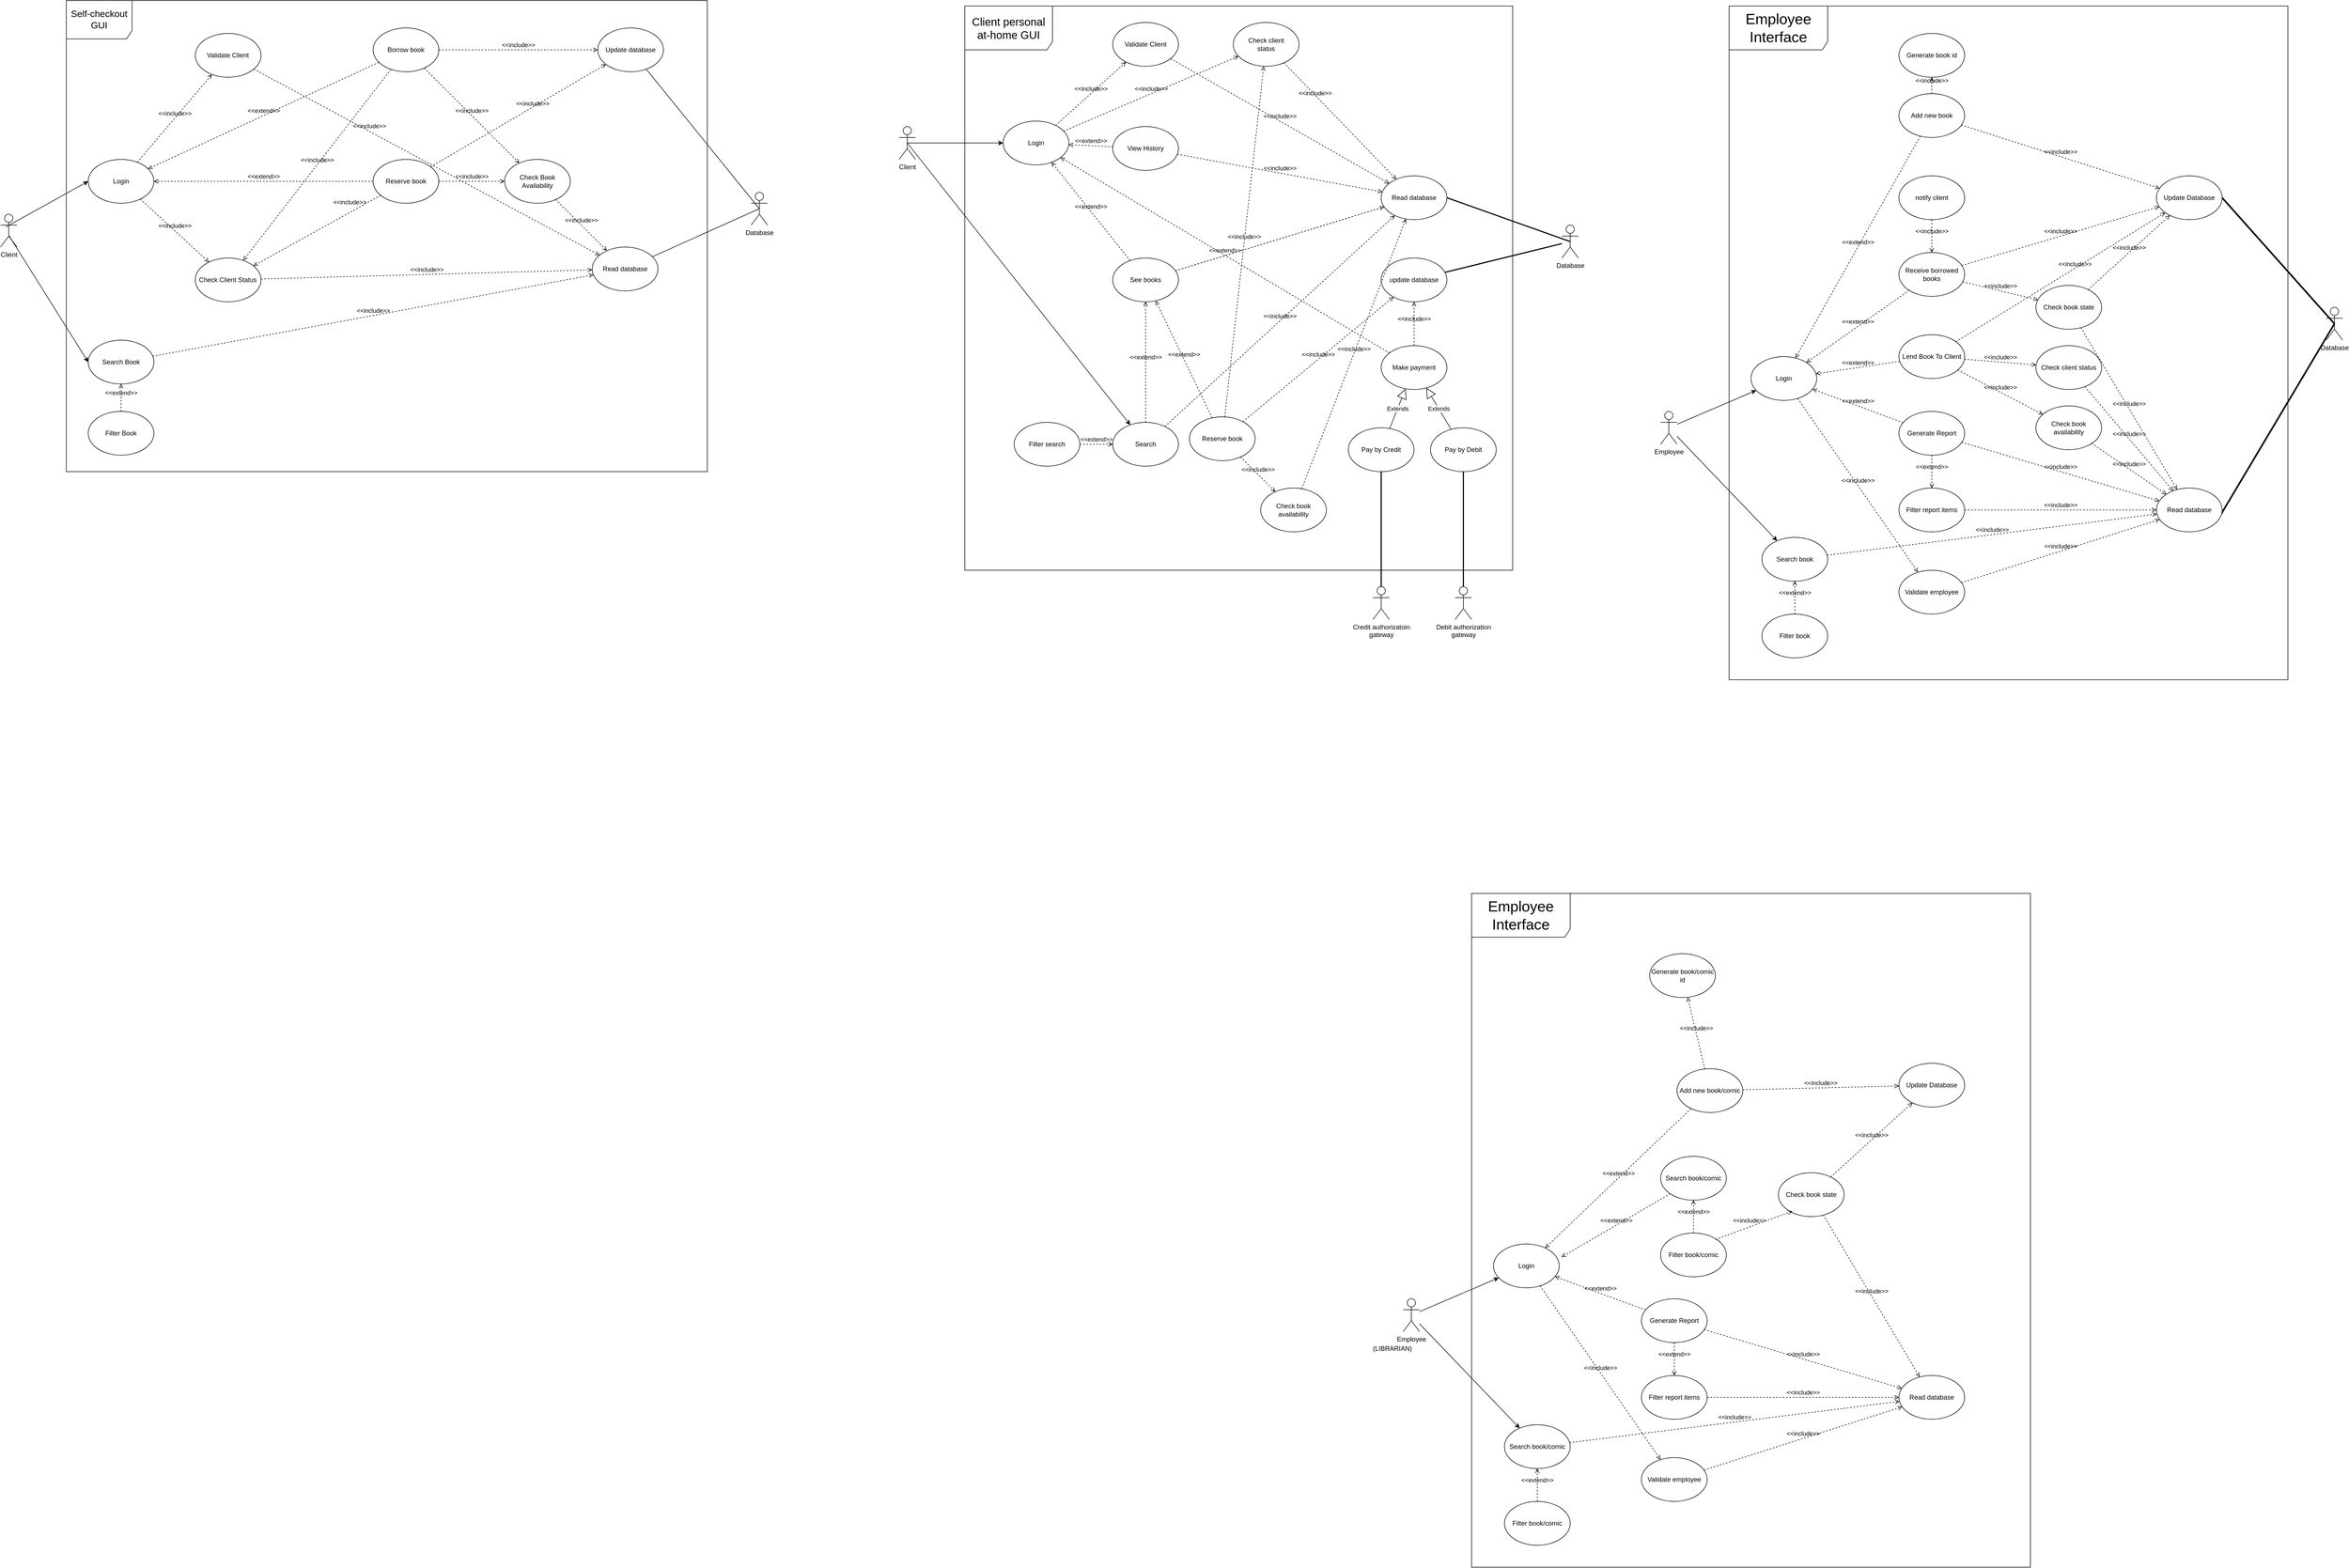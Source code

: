 <mxfile version="22.1.2" type="device">
  <diagram name="Page-1" id="qICSRQkJ1ZRjYpjZls0t">
    <mxGraphModel dx="5216" dy="1955" grid="1" gridSize="10" guides="1" tooltips="1" connect="1" arrows="1" fold="1" page="1" pageScale="1" pageWidth="827" pageHeight="1169" math="0" shadow="0">
      <root>
        <mxCell id="0" />
        <mxCell id="1" parent="0" />
        <mxCell id="DTG2WMKBHQV2x0FEYM8I-49" value="" style="group" parent="1" vertex="1" connectable="0">
          <mxGeometry x="350" y="-900" width="1245" height="1530" as="geometry" />
        </mxCell>
        <mxCell id="u4EDjUl0YTS2XSlm3_LG-4" value="Employee" style="shape=umlActor;verticalLabelPosition=bottom;verticalAlign=top;html=1;" parent="DTG2WMKBHQV2x0FEYM8I-49" vertex="1">
          <mxGeometry y="740" width="30" height="60" as="geometry" />
        </mxCell>
        <mxCell id="u4EDjUl0YTS2XSlm3_LG-5" value="Database" style="shape=umlActor;verticalLabelPosition=bottom;verticalAlign=top;html=1;" parent="DTG2WMKBHQV2x0FEYM8I-49" vertex="1">
          <mxGeometry x="1215" y="550" width="30" height="60" as="geometry" />
        </mxCell>
        <mxCell id="u4EDjUl0YTS2XSlm3_LG-67" value="" style="endArrow=classic;html=1;rounded=0;" parent="DTG2WMKBHQV2x0FEYM8I-49" source="u4EDjUl0YTS2XSlm3_LG-4" target="u4EDjUl0YTS2XSlm3_LG-60" edge="1">
          <mxGeometry width="50" height="50" relative="1" as="geometry">
            <mxPoint x="30" y="790" as="sourcePoint" />
            <mxPoint x="625" y="500" as="targetPoint" />
          </mxGeometry>
        </mxCell>
        <mxCell id="u4EDjUl0YTS2XSlm3_LG-75" value="" style="endArrow=none;html=1;entryX=0.5;entryY=0.5;entryDx=0;entryDy=0;entryPerimeter=0;exitX=0.942;exitY=0.7;exitDx=0;exitDy=0;rounded=0;strokeWidth=3;exitPerimeter=0;" parent="DTG2WMKBHQV2x0FEYM8I-49" source="u4EDjUl0YTS2XSlm3_LG-88" target="u4EDjUl0YTS2XSlm3_LG-5" edge="1">
          <mxGeometry width="50" height="50" relative="1" as="geometry">
            <mxPoint x="875" y="590" as="sourcePoint" />
            <mxPoint x="925" y="540" as="targetPoint" />
          </mxGeometry>
        </mxCell>
        <mxCell id="u4EDjUl0YTS2XSlm3_LG-86" value="" style="endArrow=none;html=1;entryX=0.5;entryY=0.5;entryDx=0;entryDy=0;entryPerimeter=0;exitX=1;exitY=0.5;exitDx=0;exitDy=0;rounded=0;strokeWidth=3;" parent="DTG2WMKBHQV2x0FEYM8I-49" source="u4EDjUl0YTS2XSlm3_LG-89" target="u4EDjUl0YTS2XSlm3_LG-5" edge="1">
          <mxGeometry width="50" height="50" relative="1" as="geometry">
            <mxPoint x="765" y="540" as="sourcePoint" />
            <mxPoint x="1310" y="610" as="targetPoint" />
          </mxGeometry>
        </mxCell>
        <mxCell id="u4EDjUl0YTS2XSlm3_LG-98" value="" style="endArrow=classic;html=1;rounded=0;" parent="DTG2WMKBHQV2x0FEYM8I-49" source="u4EDjUl0YTS2XSlm3_LG-4" target="u4EDjUl0YTS2XSlm3_LG-96" edge="1">
          <mxGeometry width="50" height="50" relative="1" as="geometry">
            <mxPoint x="30" y="790" as="sourcePoint" />
            <mxPoint x="669" y="890" as="targetPoint" />
          </mxGeometry>
        </mxCell>
        <mxCell id="u4EDjUl0YTS2XSlm3_LG-54" value="Lend Book To Client" style="ellipse;whiteSpace=wrap;html=1;" parent="DTG2WMKBHQV2x0FEYM8I-49" vertex="1">
          <mxGeometry x="435" y="600" width="120" height="80" as="geometry" />
        </mxCell>
        <mxCell id="u4EDjUl0YTS2XSlm3_LG-55" value="Add new book" style="ellipse;whiteSpace=wrap;html=1;" parent="DTG2WMKBHQV2x0FEYM8I-49" vertex="1">
          <mxGeometry x="435" y="160" width="120" height="80" as="geometry" />
        </mxCell>
        <mxCell id="u4EDjUl0YTS2XSlm3_LG-59" value="Receive borrowed books" style="ellipse;whiteSpace=wrap;html=1;" parent="DTG2WMKBHQV2x0FEYM8I-49" vertex="1">
          <mxGeometry x="435" y="450" width="120" height="80" as="geometry" />
        </mxCell>
        <mxCell id="u4EDjUl0YTS2XSlm3_LG-60" value="Login" style="ellipse;whiteSpace=wrap;html=1;" parent="DTG2WMKBHQV2x0FEYM8I-49" vertex="1">
          <mxGeometry x="165" y="640" width="120" height="80" as="geometry" />
        </mxCell>
        <mxCell id="u4EDjUl0YTS2XSlm3_LG-72" value="Generate book id" style="ellipse;whiteSpace=wrap;html=1;" parent="DTG2WMKBHQV2x0FEYM8I-49" vertex="1">
          <mxGeometry x="435" y="50" width="120" height="80" as="geometry" />
        </mxCell>
        <mxCell id="u4EDjUl0YTS2XSlm3_LG-73" value="&amp;lt;&amp;lt;include&amp;gt;&amp;gt;" style="html=1;verticalAlign=bottom;labelBackgroundColor=none;endArrow=open;endFill=0;dashed=1;rounded=0;" parent="DTG2WMKBHQV2x0FEYM8I-49" source="u4EDjUl0YTS2XSlm3_LG-55" target="u4EDjUl0YTS2XSlm3_LG-72" edge="1">
          <mxGeometry width="160" relative="1" as="geometry">
            <mxPoint x="765" y="420" as="sourcePoint" />
            <mxPoint x="925" y="420" as="targetPoint" />
          </mxGeometry>
        </mxCell>
        <mxCell id="u4EDjUl0YTS2XSlm3_LG-81" value="Check client status" style="ellipse;whiteSpace=wrap;html=1;" parent="DTG2WMKBHQV2x0FEYM8I-49" vertex="1">
          <mxGeometry x="685" y="620" width="120" height="80" as="geometry" />
        </mxCell>
        <mxCell id="u4EDjUl0YTS2XSlm3_LG-82" value="&amp;lt;&amp;lt;include&amp;gt;&amp;gt;" style="html=1;verticalAlign=bottom;labelBackgroundColor=none;endArrow=open;endFill=0;dashed=1;rounded=0;" parent="DTG2WMKBHQV2x0FEYM8I-49" source="u4EDjUl0YTS2XSlm3_LG-54" target="u4EDjUl0YTS2XSlm3_LG-81" edge="1">
          <mxGeometry width="160" relative="1" as="geometry">
            <mxPoint x="730" y="400" as="sourcePoint" />
            <mxPoint x="845" y="389" as="targetPoint" />
          </mxGeometry>
        </mxCell>
        <mxCell id="u4EDjUl0YTS2XSlm3_LG-84" value="Validate employee" style="ellipse;whiteSpace=wrap;html=1;" parent="DTG2WMKBHQV2x0FEYM8I-49" vertex="1">
          <mxGeometry x="435" y="1030" width="120" height="80" as="geometry" />
        </mxCell>
        <mxCell id="u4EDjUl0YTS2XSlm3_LG-85" value="&amp;lt;&amp;lt;include&amp;gt;&amp;gt;" style="html=1;verticalAlign=bottom;labelBackgroundColor=none;endArrow=open;endFill=0;dashed=1;rounded=0;" parent="DTG2WMKBHQV2x0FEYM8I-49" source="u4EDjUl0YTS2XSlm3_LG-60" target="u4EDjUl0YTS2XSlm3_LG-84" edge="1">
          <mxGeometry width="160" relative="1" as="geometry">
            <mxPoint x="765" y="650" as="sourcePoint" />
            <mxPoint x="825" y="610" as="targetPoint" />
          </mxGeometry>
        </mxCell>
        <mxCell id="u4EDjUl0YTS2XSlm3_LG-88" value="Read database" style="ellipse;whiteSpace=wrap;html=1;" parent="DTG2WMKBHQV2x0FEYM8I-49" vertex="1">
          <mxGeometry x="905" y="880" width="120" height="80" as="geometry" />
        </mxCell>
        <mxCell id="u4EDjUl0YTS2XSlm3_LG-89" value="Update Database" style="ellipse;whiteSpace=wrap;html=1;" parent="DTG2WMKBHQV2x0FEYM8I-49" vertex="1">
          <mxGeometry x="905" y="310" width="120" height="80" as="geometry" />
        </mxCell>
        <mxCell id="u4EDjUl0YTS2XSlm3_LG-91" value="&amp;lt;&amp;lt;include&amp;gt;&amp;gt;" style="html=1;verticalAlign=bottom;labelBackgroundColor=none;endArrow=open;endFill=0;dashed=1;rounded=0;" parent="DTG2WMKBHQV2x0FEYM8I-49" source="u4EDjUl0YTS2XSlm3_LG-81" target="u4EDjUl0YTS2XSlm3_LG-88" edge="1">
          <mxGeometry width="160" relative="1" as="geometry">
            <mxPoint x="795" y="350" as="sourcePoint" />
            <mxPoint x="1270" y="372" as="targetPoint" />
          </mxGeometry>
        </mxCell>
        <mxCell id="u4EDjUl0YTS2XSlm3_LG-92" value="&amp;lt;&amp;lt;include&amp;gt;&amp;gt;" style="html=1;verticalAlign=bottom;labelBackgroundColor=none;endArrow=open;endFill=0;dashed=1;rounded=0;" parent="DTG2WMKBHQV2x0FEYM8I-49" source="u4EDjUl0YTS2XSlm3_LG-55" target="u4EDjUl0YTS2XSlm3_LG-89" edge="1">
          <mxGeometry width="160" relative="1" as="geometry">
            <mxPoint x="741" y="487" as="sourcePoint" />
            <mxPoint x="905" y="489" as="targetPoint" />
          </mxGeometry>
        </mxCell>
        <mxCell id="u4EDjUl0YTS2XSlm3_LG-93" value="&amp;lt;&amp;lt;include&amp;gt;&amp;gt;" style="html=1;verticalAlign=bottom;labelBackgroundColor=none;endArrow=open;endFill=0;dashed=1;rounded=0;" parent="DTG2WMKBHQV2x0FEYM8I-49" source="u4EDjUl0YTS2XSlm3_LG-84" target="u4EDjUl0YTS2XSlm3_LG-88" edge="1">
          <mxGeometry width="160" relative="1" as="geometry">
            <mxPoint x="749" y="530" as="sourcePoint" />
            <mxPoint x="1241" y="596" as="targetPoint" />
          </mxGeometry>
        </mxCell>
        <mxCell id="u4EDjUl0YTS2XSlm3_LG-95" value="&amp;lt;&amp;lt;include&amp;gt;&amp;gt;" style="html=1;verticalAlign=bottom;labelBackgroundColor=none;endArrow=open;endFill=0;dashed=1;rounded=0;" parent="DTG2WMKBHQV2x0FEYM8I-49" source="u4EDjUl0YTS2XSlm3_LG-111" target="u4EDjUl0YTS2XSlm3_LG-88" edge="1">
          <mxGeometry width="160" relative="1" as="geometry">
            <mxPoint x="763" y="514" as="sourcePoint" />
            <mxPoint x="1255" y="580" as="targetPoint" />
          </mxGeometry>
        </mxCell>
        <mxCell id="u4EDjUl0YTS2XSlm3_LG-96" value="Search book" style="ellipse;whiteSpace=wrap;html=1;" parent="DTG2WMKBHQV2x0FEYM8I-49" vertex="1">
          <mxGeometry x="185" y="970" width="120" height="80" as="geometry" />
        </mxCell>
        <mxCell id="u4EDjUl0YTS2XSlm3_LG-100" value="Filter book" style="ellipse;whiteSpace=wrap;html=1;" parent="DTG2WMKBHQV2x0FEYM8I-49" vertex="1">
          <mxGeometry x="185" y="1110" width="120" height="80" as="geometry" />
        </mxCell>
        <mxCell id="u4EDjUl0YTS2XSlm3_LG-80" value="&amp;lt;&amp;lt;extend&amp;gt;&amp;gt;" style="html=1;verticalAlign=bottom;labelBackgroundColor=none;endArrow=open;endFill=0;dashed=1;rounded=0;" parent="DTG2WMKBHQV2x0FEYM8I-49" source="u4EDjUl0YTS2XSlm3_LG-100" target="u4EDjUl0YTS2XSlm3_LG-96" edge="1">
          <mxGeometry width="160" relative="1" as="geometry">
            <mxPoint x="745" y="1070" as="sourcePoint" />
            <mxPoint x="295" y="940" as="targetPoint" />
          </mxGeometry>
        </mxCell>
        <mxCell id="u4EDjUl0YTS2XSlm3_LG-102" value="&amp;lt;&amp;lt;include&amp;gt;&amp;gt;" style="html=1;verticalAlign=bottom;labelBackgroundColor=none;endArrow=open;endFill=0;dashed=1;rounded=0;" parent="DTG2WMKBHQV2x0FEYM8I-49" source="u4EDjUl0YTS2XSlm3_LG-57" target="u4EDjUl0YTS2XSlm3_LG-88" edge="1">
          <mxGeometry width="160" relative="1" as="geometry">
            <mxPoint x="1025" y="670" as="sourcePoint" />
            <mxPoint x="1223" y="466" as="targetPoint" />
          </mxGeometry>
        </mxCell>
        <mxCell id="u4EDjUl0YTS2XSlm3_LG-104" value="&amp;lt;&amp;lt;include&amp;gt;&amp;gt;" style="html=1;verticalAlign=bottom;labelBackgroundColor=none;endArrow=open;endFill=0;dashed=1;rounded=0;" parent="DTG2WMKBHQV2x0FEYM8I-49" source="u4EDjUl0YTS2XSlm3_LG-59" target="u4EDjUl0YTS2XSlm3_LG-103" edge="1">
          <mxGeometry width="160" relative="1" as="geometry">
            <mxPoint x="795" y="1010" as="sourcePoint" />
            <mxPoint x="1325" y="690" as="targetPoint" />
          </mxGeometry>
        </mxCell>
        <mxCell id="u4EDjUl0YTS2XSlm3_LG-108" value="&amp;lt;&amp;lt;include&amp;gt;&amp;gt;" style="html=1;verticalAlign=bottom;labelBackgroundColor=none;endArrow=open;endFill=0;dashed=1;rounded=0;" parent="DTG2WMKBHQV2x0FEYM8I-49" source="u4EDjUl0YTS2XSlm3_LG-103" target="u4EDjUl0YTS2XSlm3_LG-89" edge="1">
          <mxGeometry width="160" relative="1" as="geometry">
            <mxPoint x="936.5" y="552.5" as="sourcePoint" />
            <mxPoint x="1309" y="655" as="targetPoint" />
          </mxGeometry>
        </mxCell>
        <mxCell id="u4EDjUl0YTS2XSlm3_LG-116" value="&amp;lt;&amp;lt;include&amp;gt;&amp;gt;" style="html=1;verticalAlign=bottom;labelBackgroundColor=none;endArrow=open;endFill=0;dashed=1;rounded=0;" parent="DTG2WMKBHQV2x0FEYM8I-49" source="u4EDjUl0YTS2XSlm3_LG-59" target="u4EDjUl0YTS2XSlm3_LG-89" edge="1">
          <mxGeometry width="160" relative="1" as="geometry">
            <mxPoint x="1019" y="890" as="sourcePoint" />
            <mxPoint x="1202" y="903" as="targetPoint" />
          </mxGeometry>
        </mxCell>
        <mxCell id="u4EDjUl0YTS2XSlm3_LG-119" value="&amp;lt;&amp;lt;extend&amp;gt;&amp;gt;" style="html=1;verticalAlign=bottom;labelBackgroundColor=none;endArrow=open;endFill=0;dashed=1;rounded=0;" parent="DTG2WMKBHQV2x0FEYM8I-49" source="u4EDjUl0YTS2XSlm3_LG-57" target="u4EDjUl0YTS2XSlm3_LG-60" edge="1">
          <mxGeometry x="-0.003" width="160" relative="1" as="geometry">
            <mxPoint x="636" y="666" as="sourcePoint" />
            <mxPoint x="515" y="710" as="targetPoint" />
            <mxPoint as="offset" />
          </mxGeometry>
        </mxCell>
        <mxCell id="u4EDjUl0YTS2XSlm3_LG-120" value="&amp;lt;&amp;lt;extend&amp;gt;&amp;gt;" style="html=1;verticalAlign=bottom;labelBackgroundColor=none;endArrow=open;endFill=0;dashed=1;rounded=0;" parent="DTG2WMKBHQV2x0FEYM8I-49" source="u4EDjUl0YTS2XSlm3_LG-55" target="u4EDjUl0YTS2XSlm3_LG-60" edge="1">
          <mxGeometry width="160" relative="1" as="geometry">
            <mxPoint x="545" y="370" as="sourcePoint" />
            <mxPoint x="205" y="440" as="targetPoint" />
          </mxGeometry>
        </mxCell>
        <mxCell id="u4EDjUl0YTS2XSlm3_LG-118" value="&amp;lt;&amp;lt;extend&amp;gt;&amp;gt;" style="html=1;verticalAlign=bottom;labelBackgroundColor=none;endArrow=open;endFill=0;dashed=1;rounded=0;" parent="DTG2WMKBHQV2x0FEYM8I-49" source="u4EDjUl0YTS2XSlm3_LG-59" target="u4EDjUl0YTS2XSlm3_LG-60" edge="1">
          <mxGeometry width="160" relative="1" as="geometry">
            <mxPoint x="515" y="820" as="sourcePoint" />
            <mxPoint x="445" y="610" as="targetPoint" />
          </mxGeometry>
        </mxCell>
        <mxCell id="u4EDjUl0YTS2XSlm3_LG-121" value="&amp;lt;&amp;lt;extend&amp;gt;&amp;gt;" style="html=1;verticalAlign=bottom;labelBackgroundColor=none;endArrow=open;endFill=0;dashed=1;rounded=0;" parent="DTG2WMKBHQV2x0FEYM8I-49" source="u4EDjUl0YTS2XSlm3_LG-54" target="u4EDjUl0YTS2XSlm3_LG-60" edge="1">
          <mxGeometry width="160" relative="1" as="geometry">
            <mxPoint x="305" y="290" as="sourcePoint" />
            <mxPoint x="495" y="600" as="targetPoint" />
          </mxGeometry>
        </mxCell>
        <mxCell id="ls2tb721O8PuiOO-nHMU-1" value="notify client" style="ellipse;whiteSpace=wrap;html=1;" parent="DTG2WMKBHQV2x0FEYM8I-49" vertex="1">
          <mxGeometry x="435" y="310" width="120" height="80" as="geometry" />
        </mxCell>
        <mxCell id="ls2tb721O8PuiOO-nHMU-2" value="&amp;lt;&amp;lt;include&amp;gt;&amp;gt;" style="html=1;verticalAlign=bottom;labelBackgroundColor=none;endArrow=open;endFill=0;dashed=1;rounded=0;" parent="DTG2WMKBHQV2x0FEYM8I-49" source="ls2tb721O8PuiOO-nHMU-1" target="u4EDjUl0YTS2XSlm3_LG-59" edge="1">
          <mxGeometry width="160" relative="1" as="geometry">
            <mxPoint x="891" y="1134" as="sourcePoint" />
            <mxPoint x="1055" y="1110" as="targetPoint" />
          </mxGeometry>
        </mxCell>
        <mxCell id="u4EDjUl0YTS2XSlm3_LG-111" value="Filter report items" style="ellipse;whiteSpace=wrap;html=1;" parent="DTG2WMKBHQV2x0FEYM8I-49" vertex="1">
          <mxGeometry x="435" y="880" width="120" height="80" as="geometry" />
        </mxCell>
        <mxCell id="u4EDjUl0YTS2XSlm3_LG-57" value="Generate Report" style="ellipse;whiteSpace=wrap;html=1;" parent="DTG2WMKBHQV2x0FEYM8I-49" vertex="1">
          <mxGeometry x="435" y="740" width="120" height="80" as="geometry" />
        </mxCell>
        <mxCell id="u4EDjUl0YTS2XSlm3_LG-103" value="Check book state" style="ellipse;whiteSpace=wrap;html=1;" parent="DTG2WMKBHQV2x0FEYM8I-49" vertex="1">
          <mxGeometry x="685" y="510" width="120" height="80" as="geometry" />
        </mxCell>
        <mxCell id="EMWD8DHAOY3NniZZ0Kf5-9" value="Check book&lt;br&gt;availability" style="ellipse;whiteSpace=wrap;html=1;" parent="DTG2WMKBHQV2x0FEYM8I-49" vertex="1">
          <mxGeometry x="685" y="730" width="120" height="80" as="geometry" />
        </mxCell>
        <mxCell id="EMWD8DHAOY3NniZZ0Kf5-10" value="&amp;lt;&amp;lt;include&amp;gt;&amp;gt;" style="html=1;verticalAlign=bottom;labelBackgroundColor=none;endArrow=open;endFill=0;dashed=1;rounded=0;" parent="DTG2WMKBHQV2x0FEYM8I-49" source="u4EDjUl0YTS2XSlm3_LG-54" target="EMWD8DHAOY3NniZZ0Kf5-9" edge="1">
          <mxGeometry width="160" relative="1" as="geometry">
            <mxPoint x="622" y="720" as="sourcePoint" />
            <mxPoint x="812" y="449" as="targetPoint" />
          </mxGeometry>
        </mxCell>
        <mxCell id="EMWD8DHAOY3NniZZ0Kf5-11" value="&amp;lt;&amp;lt;include&amp;gt;&amp;gt;" style="html=1;verticalAlign=bottom;labelBackgroundColor=none;endArrow=open;endFill=0;dashed=1;rounded=0;" parent="DTG2WMKBHQV2x0FEYM8I-49" source="EMWD8DHAOY3NniZZ0Kf5-9" target="u4EDjUl0YTS2XSlm3_LG-88" edge="1">
          <mxGeometry width="160" relative="1" as="geometry">
            <mxPoint x="762" y="410" as="sourcePoint" />
            <mxPoint x="935" y="874" as="targetPoint" />
          </mxGeometry>
        </mxCell>
        <mxCell id="EMWD8DHAOY3NniZZ0Kf5-12" value="&amp;lt;&amp;lt;include&amp;gt;&amp;gt;" style="html=1;verticalAlign=bottom;labelBackgroundColor=none;endArrow=open;endFill=0;dashed=1;rounded=0;" parent="DTG2WMKBHQV2x0FEYM8I-49" source="u4EDjUl0YTS2XSlm3_LG-96" target="u4EDjUl0YTS2XSlm3_LG-88" edge="1">
          <mxGeometry width="160" relative="1" as="geometry">
            <mxPoint x="565" y="930" as="sourcePoint" />
            <mxPoint x="895" y="930" as="targetPoint" />
          </mxGeometry>
        </mxCell>
        <mxCell id="EMWD8DHAOY3NniZZ0Kf5-13" value="&amp;lt;&amp;lt;include&amp;gt;&amp;gt;" style="html=1;verticalAlign=bottom;labelBackgroundColor=none;endArrow=open;endFill=0;dashed=1;rounded=0;" parent="DTG2WMKBHQV2x0FEYM8I-49" source="u4EDjUl0YTS2XSlm3_LG-103" target="u4EDjUl0YTS2XSlm3_LG-88" edge="1">
          <mxGeometry width="160" relative="1" as="geometry">
            <mxPoint x="739" y="497" as="sourcePoint" />
            <mxPoint x="925" y="550" as="targetPoint" />
          </mxGeometry>
        </mxCell>
        <mxCell id="u4EDjUl0YTS2XSlm3_LG-112" value="&amp;lt;&amp;lt;extend&amp;gt;&amp;gt;" style="html=1;verticalAlign=bottom;labelBackgroundColor=none;endArrow=open;endFill=0;dashed=1;rounded=0;" parent="DTG2WMKBHQV2x0FEYM8I-49" source="u4EDjUl0YTS2XSlm3_LG-57" target="u4EDjUl0YTS2XSlm3_LG-111" edge="1">
          <mxGeometry width="160" relative="1" as="geometry">
            <mxPoint x="745" y="770" as="sourcePoint" />
            <mxPoint x="855" y="780" as="targetPoint" />
          </mxGeometry>
        </mxCell>
        <mxCell id="EMWD8DHAOY3NniZZ0Kf5-14" value="&amp;lt;&amp;lt;include&amp;gt;&amp;gt;" style="html=1;verticalAlign=bottom;labelBackgroundColor=none;endArrow=open;endFill=0;dashed=1;rounded=0;" parent="DTG2WMKBHQV2x0FEYM8I-49" source="u4EDjUl0YTS2XSlm3_LG-54" target="u4EDjUl0YTS2XSlm3_LG-89" edge="1">
          <mxGeometry x="0.13" width="160" relative="1" as="geometry">
            <mxPoint x="741" y="498" as="sourcePoint" />
            <mxPoint x="939" y="322" as="targetPoint" />
            <mxPoint x="1" as="offset" />
          </mxGeometry>
        </mxCell>
        <mxCell id="EMWD8DHAOY3NniZZ0Kf5-15" value="&lt;font style=&quot;font-size: 27px;&quot;&gt;Employee&lt;br&gt;Interface&lt;br&gt;&lt;/font&gt;" style="shape=umlFrame;whiteSpace=wrap;html=1;pointerEvents=0;width=180;height=80;" parent="DTG2WMKBHQV2x0FEYM8I-49" vertex="1">
          <mxGeometry x="125" width="1020" height="1230" as="geometry" />
        </mxCell>
        <mxCell id="DTG2WMKBHQV2x0FEYM8I-50" value="" style="group" parent="1" vertex="1" connectable="0">
          <mxGeometry x="-1040" y="-900" width="1240" height="1120" as="geometry" />
        </mxCell>
        <mxCell id="DTG2WMKBHQV2x0FEYM8I-1" value="Client" style="shape=umlActor;verticalLabelPosition=bottom;verticalAlign=top;html=1;outlineConnect=0;" parent="DTG2WMKBHQV2x0FEYM8I-50" vertex="1">
          <mxGeometry y="220" width="30" height="60" as="geometry" />
        </mxCell>
        <mxCell id="DTG2WMKBHQV2x0FEYM8I-2" value="Database" style="shape=umlActor;verticalLabelPosition=bottom;verticalAlign=top;html=1;outlineConnect=0;" parent="DTG2WMKBHQV2x0FEYM8I-50" vertex="1">
          <mxGeometry x="1210" y="400" width="30" height="60" as="geometry" />
        </mxCell>
        <mxCell id="DTG2WMKBHQV2x0FEYM8I-3" value="" style="endArrow=classic;html=1;rounded=0;exitX=0.5;exitY=0.5;exitDx=0;exitDy=0;exitPerimeter=0;" parent="DTG2WMKBHQV2x0FEYM8I-50" source="DTG2WMKBHQV2x0FEYM8I-1" target="DTG2WMKBHQV2x0FEYM8I-7" edge="1">
          <mxGeometry width="50" height="50" relative="1" as="geometry">
            <mxPoint x="240" y="250" as="sourcePoint" />
            <mxPoint x="290" y="200" as="targetPoint" />
          </mxGeometry>
        </mxCell>
        <mxCell id="DTG2WMKBHQV2x0FEYM8I-4" value="" style="endArrow=classic;html=1;rounded=0;exitX=0.5;exitY=0.5;exitDx=0;exitDy=0;exitPerimeter=0;" parent="DTG2WMKBHQV2x0FEYM8I-50" source="DTG2WMKBHQV2x0FEYM8I-1" target="DTG2WMKBHQV2x0FEYM8I-8" edge="1">
          <mxGeometry width="50" height="50" relative="1" as="geometry">
            <mxPoint x="225" y="270" as="sourcePoint" />
            <mxPoint x="390" y="240" as="targetPoint" />
          </mxGeometry>
        </mxCell>
        <mxCell id="DTG2WMKBHQV2x0FEYM8I-5" value="" style="endArrow=none;html=1;rounded=0;strokeWidth=2;entryX=0.5;entryY=0.5;entryDx=0;entryDy=0;entryPerimeter=0;exitX=1;exitY=0.5;exitDx=0;exitDy=0;" parent="DTG2WMKBHQV2x0FEYM8I-50" source="DTG2WMKBHQV2x0FEYM8I-29" target="DTG2WMKBHQV2x0FEYM8I-2" edge="1">
          <mxGeometry width="50" height="50" relative="1" as="geometry">
            <mxPoint x="820" y="180" as="sourcePoint" />
            <mxPoint x="870" y="130" as="targetPoint" />
          </mxGeometry>
        </mxCell>
        <mxCell id="DTG2WMKBHQV2x0FEYM8I-6" value="" style="endArrow=none;html=1;rounded=0;strokeWidth=2;" parent="DTG2WMKBHQV2x0FEYM8I-50" source="DTG2WMKBHQV2x0FEYM8I-11" target="DTG2WMKBHQV2x0FEYM8I-2" edge="1">
          <mxGeometry width="50" height="50" relative="1" as="geometry">
            <mxPoint x="950" y="260" as="sourcePoint" />
            <mxPoint x="1205" y="300" as="targetPoint" />
          </mxGeometry>
        </mxCell>
        <mxCell id="DTG2WMKBHQV2x0FEYM8I-7" value="Login" style="ellipse;whiteSpace=wrap;html=1;" parent="DTG2WMKBHQV2x0FEYM8I-50" vertex="1">
          <mxGeometry x="190" y="210" width="120" height="80" as="geometry" />
        </mxCell>
        <mxCell id="DTG2WMKBHQV2x0FEYM8I-8" value="Search" style="ellipse;whiteSpace=wrap;html=1;" parent="DTG2WMKBHQV2x0FEYM8I-50" vertex="1">
          <mxGeometry x="390" y="760" width="120" height="80" as="geometry" />
        </mxCell>
        <mxCell id="DTG2WMKBHQV2x0FEYM8I-9" value="Filter search" style="ellipse;whiteSpace=wrap;html=1;" parent="DTG2WMKBHQV2x0FEYM8I-50" vertex="1">
          <mxGeometry x="210" y="760" width="120" height="80" as="geometry" />
        </mxCell>
        <mxCell id="DTG2WMKBHQV2x0FEYM8I-10" value="&amp;lt;&amp;lt;extend&amp;gt;&amp;gt;" style="html=1;verticalAlign=bottom;labelBackgroundColor=none;endArrow=open;endFill=0;dashed=1;rounded=0;" parent="DTG2WMKBHQV2x0FEYM8I-50" source="DTG2WMKBHQV2x0FEYM8I-9" target="DTG2WMKBHQV2x0FEYM8I-8" edge="1">
          <mxGeometry width="160" relative="1" as="geometry">
            <mxPoint x="430" y="520" as="sourcePoint" />
            <mxPoint x="590" y="520" as="targetPoint" />
          </mxGeometry>
        </mxCell>
        <mxCell id="DTG2WMKBHQV2x0FEYM8I-11" value="update database" style="ellipse;whiteSpace=wrap;html=1;" parent="DTG2WMKBHQV2x0FEYM8I-50" vertex="1">
          <mxGeometry x="880" y="460" width="120" height="80" as="geometry" />
        </mxCell>
        <mxCell id="DTG2WMKBHQV2x0FEYM8I-12" value="&amp;lt;&amp;lt;include&amp;gt;&amp;gt;" style="html=1;verticalAlign=bottom;labelBackgroundColor=none;endArrow=open;endFill=0;dashed=1;rounded=0;" parent="DTG2WMKBHQV2x0FEYM8I-50" source="DTG2WMKBHQV2x0FEYM8I-8" target="DTG2WMKBHQV2x0FEYM8I-29" edge="1">
          <mxGeometry width="160" relative="1" as="geometry">
            <mxPoint x="460" y="480" as="sourcePoint" />
            <mxPoint x="620" y="480" as="targetPoint" />
          </mxGeometry>
        </mxCell>
        <mxCell id="DTG2WMKBHQV2x0FEYM8I-13" value="Validate Client" style="ellipse;whiteSpace=wrap;html=1;" parent="DTG2WMKBHQV2x0FEYM8I-50" vertex="1">
          <mxGeometry x="390" y="30" width="120" height="80" as="geometry" />
        </mxCell>
        <mxCell id="DTG2WMKBHQV2x0FEYM8I-14" value="&amp;lt;&amp;lt;include&amp;gt;&amp;gt;" style="html=1;verticalAlign=bottom;labelBackgroundColor=none;endArrow=open;endFill=0;dashed=1;rounded=0;" parent="DTG2WMKBHQV2x0FEYM8I-50" source="DTG2WMKBHQV2x0FEYM8I-7" target="DTG2WMKBHQV2x0FEYM8I-13" edge="1">
          <mxGeometry width="160" relative="1" as="geometry">
            <mxPoint x="300" y="220" as="sourcePoint" />
            <mxPoint x="460" y="220" as="targetPoint" />
          </mxGeometry>
        </mxCell>
        <mxCell id="DTG2WMKBHQV2x0FEYM8I-15" value="&amp;lt;&amp;lt;include&amp;gt;&amp;gt;" style="html=1;verticalAlign=bottom;labelBackgroundColor=none;endArrow=open;endFill=0;dashed=1;rounded=0;" parent="DTG2WMKBHQV2x0FEYM8I-50" source="DTG2WMKBHQV2x0FEYM8I-13" target="DTG2WMKBHQV2x0FEYM8I-29" edge="1">
          <mxGeometry width="160" relative="1" as="geometry">
            <mxPoint x="310" y="110" as="sourcePoint" />
            <mxPoint x="470" y="110" as="targetPoint" />
          </mxGeometry>
        </mxCell>
        <mxCell id="DTG2WMKBHQV2x0FEYM8I-16" value="See books" style="ellipse;whiteSpace=wrap;html=1;" parent="DTG2WMKBHQV2x0FEYM8I-50" vertex="1">
          <mxGeometry x="390" y="460" width="120" height="80" as="geometry" />
        </mxCell>
        <mxCell id="DTG2WMKBHQV2x0FEYM8I-17" value="&amp;lt;&amp;lt;extend&amp;gt;&amp;gt;" style="html=1;verticalAlign=bottom;labelBackgroundColor=none;endArrow=open;endFill=0;dashed=1;rounded=0;" parent="DTG2WMKBHQV2x0FEYM8I-50" source="DTG2WMKBHQV2x0FEYM8I-16" target="DTG2WMKBHQV2x0FEYM8I-7" edge="1">
          <mxGeometry width="160" relative="1" as="geometry">
            <mxPoint x="818" y="388.14" as="sourcePoint" />
            <mxPoint x="404.23" y="399.999" as="targetPoint" />
          </mxGeometry>
        </mxCell>
        <mxCell id="DTG2WMKBHQV2x0FEYM8I-18" value="&amp;lt;&amp;lt;extend&amp;gt;&amp;gt;" style="html=1;verticalAlign=bottom;labelBackgroundColor=none;endArrow=open;endFill=0;dashed=1;rounded=0;" parent="DTG2WMKBHQV2x0FEYM8I-50" source="DTG2WMKBHQV2x0FEYM8I-8" target="DTG2WMKBHQV2x0FEYM8I-16" edge="1">
          <mxGeometry width="160" relative="1" as="geometry">
            <mxPoint x="818" y="339.14" as="sourcePoint" />
            <mxPoint x="280" y="400" as="targetPoint" />
          </mxGeometry>
        </mxCell>
        <mxCell id="DTG2WMKBHQV2x0FEYM8I-19" value="View History" style="ellipse;whiteSpace=wrap;html=1;" parent="DTG2WMKBHQV2x0FEYM8I-50" vertex="1">
          <mxGeometry x="390" y="220" width="120" height="80" as="geometry" />
        </mxCell>
        <mxCell id="DTG2WMKBHQV2x0FEYM8I-20" value="&amp;lt;&amp;lt;extend&amp;gt;&amp;gt;" style="html=1;verticalAlign=bottom;labelBackgroundColor=none;endArrow=open;endFill=0;dashed=1;rounded=0;" parent="DTG2WMKBHQV2x0FEYM8I-50" source="DTG2WMKBHQV2x0FEYM8I-19" target="DTG2WMKBHQV2x0FEYM8I-7" edge="1">
          <mxGeometry width="160" relative="1" as="geometry">
            <mxPoint x="220" y="280" as="sourcePoint" />
            <mxPoint x="442" y="430" as="targetPoint" />
          </mxGeometry>
        </mxCell>
        <mxCell id="DTG2WMKBHQV2x0FEYM8I-21" value="&amp;lt;&amp;lt;include&amp;gt;&amp;gt;" style="html=1;verticalAlign=bottom;labelBackgroundColor=none;endArrow=open;endFill=0;dashed=1;rounded=0;" parent="DTG2WMKBHQV2x0FEYM8I-50" source="DTG2WMKBHQV2x0FEYM8I-19" target="DTG2WMKBHQV2x0FEYM8I-29" edge="1">
          <mxGeometry width="160" relative="1" as="geometry">
            <mxPoint x="510" y="330" as="sourcePoint" />
            <mxPoint x="542" y="265" as="targetPoint" />
          </mxGeometry>
        </mxCell>
        <mxCell id="DTG2WMKBHQV2x0FEYM8I-22" value="&amp;lt;&amp;lt;extend&amp;gt;&amp;gt;" style="html=1;verticalAlign=bottom;labelBackgroundColor=none;endArrow=open;endFill=0;dashed=1;rounded=0;" parent="DTG2WMKBHQV2x0FEYM8I-50" source="DTG2WMKBHQV2x0FEYM8I-31" target="DTG2WMKBHQV2x0FEYM8I-7" edge="1">
          <mxGeometry width="160" relative="1" as="geometry">
            <mxPoint x="409" y="300" as="sourcePoint" />
            <mxPoint x="431" y="390" as="targetPoint" />
          </mxGeometry>
        </mxCell>
        <mxCell id="DTG2WMKBHQV2x0FEYM8I-23" value="&amp;lt;&amp;lt;include&amp;gt;&amp;gt;" style="html=1;verticalAlign=bottom;labelBackgroundColor=none;endArrow=open;endFill=0;dashed=1;rounded=0;" parent="DTG2WMKBHQV2x0FEYM8I-50" source="DTG2WMKBHQV2x0FEYM8I-31" target="DTG2WMKBHQV2x0FEYM8I-11" edge="1">
          <mxGeometry width="160" relative="1" as="geometry">
            <mxPoint x="419" y="310" as="sourcePoint" />
            <mxPoint x="441" y="400" as="targetPoint" />
          </mxGeometry>
        </mxCell>
        <mxCell id="DTG2WMKBHQV2x0FEYM8I-24" value="Check book availability" style="ellipse;whiteSpace=wrap;html=1;" parent="DTG2WMKBHQV2x0FEYM8I-50" vertex="1">
          <mxGeometry x="660" y="880" width="120" height="80" as="geometry" />
        </mxCell>
        <mxCell id="DTG2WMKBHQV2x0FEYM8I-25" value="&amp;lt;&amp;lt;include&amp;gt;&amp;gt;" style="html=1;verticalAlign=bottom;labelBackgroundColor=none;endArrow=open;endFill=0;dashed=1;rounded=0;" parent="DTG2WMKBHQV2x0FEYM8I-50" source="DTG2WMKBHQV2x0FEYM8I-36" target="DTG2WMKBHQV2x0FEYM8I-24" edge="1">
          <mxGeometry width="160" relative="1" as="geometry">
            <mxPoint x="470" y="880" as="sourcePoint" />
            <mxPoint x="590" y="920" as="targetPoint" />
          </mxGeometry>
        </mxCell>
        <mxCell id="DTG2WMKBHQV2x0FEYM8I-26" value="&amp;lt;&amp;lt;include&amp;gt;&amp;gt;" style="html=1;verticalAlign=bottom;labelBackgroundColor=none;endArrow=open;endFill=0;dashed=1;rounded=0;" parent="DTG2WMKBHQV2x0FEYM8I-50" source="DTG2WMKBHQV2x0FEYM8I-24" target="DTG2WMKBHQV2x0FEYM8I-29" edge="1">
          <mxGeometry width="160" relative="1" as="geometry">
            <mxPoint x="710" y="460" as="sourcePoint" />
            <mxPoint x="840" y="466" as="targetPoint" />
          </mxGeometry>
        </mxCell>
        <mxCell id="DTG2WMKBHQV2x0FEYM8I-27" value="" style="html=1;verticalAlign=bottom;labelBackgroundColor=none;endArrow=open;endFill=0;dashed=1;rounded=0;" parent="DTG2WMKBHQV2x0FEYM8I-50" source="DTG2WMKBHQV2x0FEYM8I-16" target="DTG2WMKBHQV2x0FEYM8I-29" edge="1">
          <mxGeometry width="160" relative="1" as="geometry">
            <mxPoint x="646" y="536" as="sourcePoint" />
            <mxPoint x="754" y="689" as="targetPoint" />
          </mxGeometry>
        </mxCell>
        <mxCell id="DTG2WMKBHQV2x0FEYM8I-28" value="" style="html=1;verticalAlign=bottom;labelBackgroundColor=none;endArrow=open;endFill=0;dashed=1;rounded=0;" parent="DTG2WMKBHQV2x0FEYM8I-50" source="DTG2WMKBHQV2x0FEYM8I-16" target="DTG2WMKBHQV2x0FEYM8I-29" edge="1">
          <mxGeometry width="160" relative="1" as="geometry">
            <mxPoint x="756" y="595" as="sourcePoint" />
            <mxPoint x="974" y="535" as="targetPoint" />
          </mxGeometry>
        </mxCell>
        <mxCell id="DTG2WMKBHQV2x0FEYM8I-29" value="Read database" style="ellipse;whiteSpace=wrap;html=1;" parent="DTG2WMKBHQV2x0FEYM8I-50" vertex="1">
          <mxGeometry x="880" y="310" width="120" height="80" as="geometry" />
        </mxCell>
        <mxCell id="DTG2WMKBHQV2x0FEYM8I-30" value="" style="group" parent="DTG2WMKBHQV2x0FEYM8I-50" vertex="1" connectable="0">
          <mxGeometry x="780" y="620" width="400" height="350" as="geometry" />
        </mxCell>
        <mxCell id="DTG2WMKBHQV2x0FEYM8I-31" value="Make payment" style="ellipse;whiteSpace=wrap;html=1;" parent="DTG2WMKBHQV2x0FEYM8I-30" vertex="1">
          <mxGeometry x="100" width="120" height="80" as="geometry" />
        </mxCell>
        <mxCell id="DTG2WMKBHQV2x0FEYM8I-32" value="Extends" style="endArrow=block;endSize=16;endFill=0;html=1;rounded=0;" parent="DTG2WMKBHQV2x0FEYM8I-30" source="DTG2WMKBHQV2x0FEYM8I-35" target="DTG2WMKBHQV2x0FEYM8I-31" edge="1">
          <mxGeometry width="160" relative="1" as="geometry">
            <mxPoint x="170" y="80" as="sourcePoint" />
            <mxPoint x="330" y="80" as="targetPoint" />
          </mxGeometry>
        </mxCell>
        <mxCell id="DTG2WMKBHQV2x0FEYM8I-33" value="Extends" style="endArrow=block;endSize=16;endFill=0;html=1;rounded=0;" parent="DTG2WMKBHQV2x0FEYM8I-30" source="DTG2WMKBHQV2x0FEYM8I-34" target="DTG2WMKBHQV2x0FEYM8I-31" edge="1">
          <mxGeometry width="160" relative="1" as="geometry">
            <mxPoint x="240" y="60" as="sourcePoint" />
            <mxPoint x="400" y="60" as="targetPoint" />
          </mxGeometry>
        </mxCell>
        <mxCell id="DTG2WMKBHQV2x0FEYM8I-34" value="Pay by Debit" style="ellipse;whiteSpace=wrap;html=1;" parent="DTG2WMKBHQV2x0FEYM8I-30" vertex="1">
          <mxGeometry x="190" y="150" width="120" height="80" as="geometry" />
        </mxCell>
        <mxCell id="DTG2WMKBHQV2x0FEYM8I-35" value="Pay by Credit" style="ellipse;whiteSpace=wrap;html=1;" parent="DTG2WMKBHQV2x0FEYM8I-30" vertex="1">
          <mxGeometry x="40" y="150" width="120" height="80" as="geometry" />
        </mxCell>
        <mxCell id="DTG2WMKBHQV2x0FEYM8I-36" value="Reserve book" style="ellipse;whiteSpace=wrap;html=1;" parent="DTG2WMKBHQV2x0FEYM8I-50" vertex="1">
          <mxGeometry x="530" y="750" width="120" height="80" as="geometry" />
        </mxCell>
        <mxCell id="DTG2WMKBHQV2x0FEYM8I-37" value="&amp;lt;&amp;lt;extend&amp;gt;&amp;gt;" style="html=1;verticalAlign=bottom;labelBackgroundColor=none;endArrow=open;endFill=0;dashed=1;rounded=0;" parent="DTG2WMKBHQV2x0FEYM8I-50" source="DTG2WMKBHQV2x0FEYM8I-36" target="DTG2WMKBHQV2x0FEYM8I-16" edge="1">
          <mxGeometry width="160" relative="1" as="geometry">
            <mxPoint x="460" y="630" as="sourcePoint" />
            <mxPoint x="460" y="550" as="targetPoint" />
          </mxGeometry>
        </mxCell>
        <mxCell id="DTG2WMKBHQV2x0FEYM8I-38" value="&amp;lt;&amp;lt;include&amp;gt;&amp;gt;" style="html=1;verticalAlign=bottom;labelBackgroundColor=none;endArrow=open;endFill=0;dashed=1;rounded=0;" parent="DTG2WMKBHQV2x0FEYM8I-50" source="DTG2WMKBHQV2x0FEYM8I-36" target="DTG2WMKBHQV2x0FEYM8I-11" edge="1">
          <mxGeometry width="160" relative="1" as="geometry">
            <mxPoint x="629" y="745" as="sourcePoint" />
            <mxPoint x="921" y="395" as="targetPoint" />
          </mxGeometry>
        </mxCell>
        <mxCell id="DTG2WMKBHQV2x0FEYM8I-39" value="&lt;font style=&quot;font-size: 20px;&quot;&gt;Client personal&lt;br&gt;at-home GUI&lt;br&gt;&lt;/font&gt;" style="shape=umlFrame;whiteSpace=wrap;html=1;pointerEvents=0;width=160;height=80;" parent="DTG2WMKBHQV2x0FEYM8I-50" vertex="1">
          <mxGeometry x="120" width="1000" height="1030" as="geometry" />
        </mxCell>
        <mxCell id="DTG2WMKBHQV2x0FEYM8I-40" value="Check client&lt;br&gt;status" style="ellipse;whiteSpace=wrap;html=1;" parent="DTG2WMKBHQV2x0FEYM8I-50" vertex="1">
          <mxGeometry x="610" y="30" width="120" height="80" as="geometry" />
        </mxCell>
        <mxCell id="DTG2WMKBHQV2x0FEYM8I-41" value="&amp;lt;&amp;lt;include&amp;gt;&amp;gt;" style="html=1;verticalAlign=bottom;labelBackgroundColor=none;endArrow=open;endFill=0;dashed=1;rounded=0;" parent="DTG2WMKBHQV2x0FEYM8I-50" source="DTG2WMKBHQV2x0FEYM8I-36" target="DTG2WMKBHQV2x0FEYM8I-40" edge="1">
          <mxGeometry width="160" relative="1" as="geometry">
            <mxPoint x="638" y="831" as="sourcePoint" />
            <mxPoint x="683" y="869" as="targetPoint" />
          </mxGeometry>
        </mxCell>
        <mxCell id="DTG2WMKBHQV2x0FEYM8I-42" value="&amp;lt;&amp;lt;include&amp;gt;&amp;gt;" style="html=1;verticalAlign=bottom;labelBackgroundColor=none;endArrow=open;endFill=0;dashed=1;rounded=0;" parent="DTG2WMKBHQV2x0FEYM8I-50" source="DTG2WMKBHQV2x0FEYM8I-40" target="DTG2WMKBHQV2x0FEYM8I-29" edge="1">
          <mxGeometry x="-0.417" y="-3" width="160" relative="1" as="geometry">
            <mxPoint x="745" y="891" as="sourcePoint" />
            <mxPoint x="935" y="399" as="targetPoint" />
            <mxPoint x="-1" as="offset" />
          </mxGeometry>
        </mxCell>
        <mxCell id="DTG2WMKBHQV2x0FEYM8I-43" value="Credit authorizatoin &lt;br&gt;gateway" style="shape=umlActor;verticalLabelPosition=bottom;verticalAlign=top;html=1;outlineConnect=0;" parent="DTG2WMKBHQV2x0FEYM8I-50" vertex="1">
          <mxGeometry x="865" y="1060" width="30" height="60" as="geometry" />
        </mxCell>
        <mxCell id="DTG2WMKBHQV2x0FEYM8I-44" value="Debit authorization &lt;br&gt;gateway" style="shape=umlActor;verticalLabelPosition=bottom;verticalAlign=top;html=1;outlineConnect=0;" parent="DTG2WMKBHQV2x0FEYM8I-50" vertex="1">
          <mxGeometry x="1015" y="1060" width="30" height="60" as="geometry" />
        </mxCell>
        <mxCell id="DTG2WMKBHQV2x0FEYM8I-45" value="" style="endArrow=none;html=1;rounded=0;strokeWidth=2;" parent="DTG2WMKBHQV2x0FEYM8I-50" source="DTG2WMKBHQV2x0FEYM8I-35" target="DTG2WMKBHQV2x0FEYM8I-43" edge="1">
          <mxGeometry width="50" height="50" relative="1" as="geometry">
            <mxPoint x="1069" y="702" as="sourcePoint" />
            <mxPoint x="1305" y="670" as="targetPoint" />
          </mxGeometry>
        </mxCell>
        <mxCell id="DTG2WMKBHQV2x0FEYM8I-46" value="" style="endArrow=none;html=1;rounded=0;strokeWidth=2;" parent="DTG2WMKBHQV2x0FEYM8I-50" source="DTG2WMKBHQV2x0FEYM8I-34" target="DTG2WMKBHQV2x0FEYM8I-44" edge="1">
          <mxGeometry width="50" height="50" relative="1" as="geometry">
            <mxPoint x="1130" y="970" as="sourcePoint" />
            <mxPoint x="1110" y="1090" as="targetPoint" />
          </mxGeometry>
        </mxCell>
        <mxCell id="DTG2WMKBHQV2x0FEYM8I-47" value="&amp;lt;&amp;lt;include&amp;gt;&amp;gt;" style="html=1;verticalAlign=bottom;labelBackgroundColor=none;endArrow=open;endFill=0;dashed=1;rounded=0;" parent="DTG2WMKBHQV2x0FEYM8I-50" source="DTG2WMKBHQV2x0FEYM8I-7" target="DTG2WMKBHQV2x0FEYM8I-40" edge="1">
          <mxGeometry width="160" relative="1" as="geometry">
            <mxPoint x="296" y="228" as="sourcePoint" />
            <mxPoint x="424" y="112" as="targetPoint" />
          </mxGeometry>
        </mxCell>
        <mxCell id="DTG2WMKBHQV2x0FEYM8I-116" value="" style="group" parent="1" vertex="1" connectable="0">
          <mxGeometry x="-2680" y="-900" width="1400" height="860" as="geometry" />
        </mxCell>
        <mxCell id="DTG2WMKBHQV2x0FEYM8I-84" value="Client" style="shape=umlActor;verticalLabelPosition=bottom;verticalAlign=top;html=1;" parent="DTG2WMKBHQV2x0FEYM8I-116" vertex="1">
          <mxGeometry y="380" width="30" height="60" as="geometry" />
        </mxCell>
        <mxCell id="DTG2WMKBHQV2x0FEYM8I-85" value="" style="endArrow=classic;html=1;rounded=0;exitX=0.339;exitY=0.385;exitDx=0;exitDy=0;exitPerimeter=0;entryX=0;entryY=0.5;entryDx=0;entryDy=0;" parent="DTG2WMKBHQV2x0FEYM8I-116" source="DTG2WMKBHQV2x0FEYM8I-84" target="DTG2WMKBHQV2x0FEYM8I-90" edge="1">
          <mxGeometry width="50" height="50" relative="1" as="geometry">
            <mxPoint x="313" y="421" as="sourcePoint" />
            <mxPoint x="455" y="487" as="targetPoint" />
          </mxGeometry>
        </mxCell>
        <mxCell id="DTG2WMKBHQV2x0FEYM8I-86" value="" style="endArrow=classic;html=1;rounded=0;exitX=0.521;exitY=0.658;exitDx=0;exitDy=0;exitPerimeter=0;entryX=0;entryY=0.5;entryDx=0;entryDy=0;" parent="DTG2WMKBHQV2x0FEYM8I-116" source="DTG2WMKBHQV2x0FEYM8I-84" target="DTG2WMKBHQV2x0FEYM8I-92" edge="1">
          <mxGeometry width="50" height="50" relative="1" as="geometry">
            <mxPoint x="240" y="550" as="sourcePoint" />
            <mxPoint x="450" y="577" as="targetPoint" />
          </mxGeometry>
        </mxCell>
        <mxCell id="DTG2WMKBHQV2x0FEYM8I-87" value="Database" style="shape=umlActor;verticalLabelPosition=bottom;verticalAlign=top;html=1;" parent="DTG2WMKBHQV2x0FEYM8I-116" vertex="1">
          <mxGeometry x="1370" y="340" width="30" height="60" as="geometry" />
        </mxCell>
        <mxCell id="DTG2WMKBHQV2x0FEYM8I-88" value="" style="endArrow=none;html=1;rounded=0;entryX=0.5;entryY=0.5;entryDx=0;entryDy=0;entryPerimeter=0;" parent="DTG2WMKBHQV2x0FEYM8I-116" source="DTG2WMKBHQV2x0FEYM8I-103" target="DTG2WMKBHQV2x0FEYM8I-87" edge="1">
          <mxGeometry width="50" height="50" relative="1" as="geometry">
            <mxPoint x="1160" y="430" as="sourcePoint" />
            <mxPoint x="950" y="430" as="targetPoint" />
          </mxGeometry>
        </mxCell>
        <mxCell id="DTG2WMKBHQV2x0FEYM8I-89" value="" style="endArrow=none;html=1;rounded=0;entryX=0.5;entryY=0.5;entryDx=0;entryDy=0;entryPerimeter=0;" parent="DTG2WMKBHQV2x0FEYM8I-116" source="DTG2WMKBHQV2x0FEYM8I-108" target="DTG2WMKBHQV2x0FEYM8I-87" edge="1">
          <mxGeometry width="50" height="50" relative="1" as="geometry">
            <mxPoint x="1195" y="421" as="sourcePoint" />
            <mxPoint x="1310" y="402" as="targetPoint" />
          </mxGeometry>
        </mxCell>
        <mxCell id="DTG2WMKBHQV2x0FEYM8I-90" value="Login" style="ellipse;whiteSpace=wrap;html=1;" parent="DTG2WMKBHQV2x0FEYM8I-116" vertex="1">
          <mxGeometry x="160" y="280" width="120" height="80" as="geometry" />
        </mxCell>
        <mxCell id="DTG2WMKBHQV2x0FEYM8I-91" value="Check Book Availability" style="ellipse;whiteSpace=wrap;html=1;" parent="DTG2WMKBHQV2x0FEYM8I-116" vertex="1">
          <mxGeometry x="920" y="280" width="120" height="80" as="geometry" />
        </mxCell>
        <mxCell id="DTG2WMKBHQV2x0FEYM8I-92" value="Search Book" style="ellipse;whiteSpace=wrap;html=1;" parent="DTG2WMKBHQV2x0FEYM8I-116" vertex="1">
          <mxGeometry x="160" y="610" width="120" height="80" as="geometry" />
        </mxCell>
        <mxCell id="DTG2WMKBHQV2x0FEYM8I-93" value="Validate Client" style="ellipse;whiteSpace=wrap;html=1;" parent="DTG2WMKBHQV2x0FEYM8I-116" vertex="1">
          <mxGeometry x="355.45" y="50" width="120" height="80" as="geometry" />
        </mxCell>
        <mxCell id="DTG2WMKBHQV2x0FEYM8I-94" value="&amp;lt;&amp;lt;include&amp;gt;&amp;gt;" style="html=1;verticalAlign=bottom;labelBackgroundColor=none;endArrow=open;endFill=0;dashed=1;rounded=0;" parent="DTG2WMKBHQV2x0FEYM8I-116" source="DTG2WMKBHQV2x0FEYM8I-90" target="DTG2WMKBHQV2x0FEYM8I-93" edge="1">
          <mxGeometry width="160" relative="1" as="geometry">
            <mxPoint x="340.002" y="291.194" as="sourcePoint" />
            <mxPoint x="802.45" y="273" as="targetPoint" />
          </mxGeometry>
        </mxCell>
        <mxCell id="DTG2WMKBHQV2x0FEYM8I-95" value="Filter Book" style="ellipse;whiteSpace=wrap;html=1;" parent="DTG2WMKBHQV2x0FEYM8I-116" vertex="1">
          <mxGeometry x="160" y="740" width="120" height="80" as="geometry" />
        </mxCell>
        <mxCell id="DTG2WMKBHQV2x0FEYM8I-96" value="&amp;lt;&amp;lt;extend&amp;gt;&amp;gt;" style="html=1;verticalAlign=bottom;labelBackgroundColor=none;endArrow=open;endFill=0;dashed=1;rounded=0;" parent="DTG2WMKBHQV2x0FEYM8I-116" source="DTG2WMKBHQV2x0FEYM8I-95" target="DTG2WMKBHQV2x0FEYM8I-92" edge="1">
          <mxGeometry width="160" relative="1" as="geometry">
            <mxPoint x="690" y="460" as="sourcePoint" />
            <mxPoint x="840" y="460" as="targetPoint" />
          </mxGeometry>
        </mxCell>
        <mxCell id="DTG2WMKBHQV2x0FEYM8I-97" value="Check Client Status" style="ellipse;whiteSpace=wrap;html=1;" parent="DTG2WMKBHQV2x0FEYM8I-116" vertex="1">
          <mxGeometry x="355.45" y="460" width="120" height="80" as="geometry" />
        </mxCell>
        <mxCell id="DTG2WMKBHQV2x0FEYM8I-98" value="&amp;lt;&amp;lt;include&amp;gt;&amp;gt;" style="html=1;verticalAlign=bottom;labelBackgroundColor=none;endArrow=open;endFill=0;dashed=1;rounded=0;" parent="DTG2WMKBHQV2x0FEYM8I-116" source="DTG2WMKBHQV2x0FEYM8I-99" target="DTG2WMKBHQV2x0FEYM8I-97" edge="1">
          <mxGeometry x="-0.552" y="-9" width="160" relative="1" as="geometry">
            <mxPoint x="762.92" y="218.2" as="sourcePoint" />
            <mxPoint x="751" y="205" as="targetPoint" />
            <mxPoint as="offset" />
          </mxGeometry>
        </mxCell>
        <mxCell id="DTG2WMKBHQV2x0FEYM8I-99" value="Reserve book" style="ellipse;whiteSpace=wrap;html=1;" parent="DTG2WMKBHQV2x0FEYM8I-116" vertex="1">
          <mxGeometry x="680" y="280" width="120" height="80" as="geometry" />
        </mxCell>
        <mxCell id="DTG2WMKBHQV2x0FEYM8I-100" value="Borrow book" style="ellipse;whiteSpace=wrap;html=1;" parent="DTG2WMKBHQV2x0FEYM8I-116" vertex="1">
          <mxGeometry x="680" y="40" width="120" height="80" as="geometry" />
        </mxCell>
        <mxCell id="DTG2WMKBHQV2x0FEYM8I-101" value="&amp;lt;&amp;lt;include&amp;gt;&amp;gt;" style="html=1;verticalAlign=bottom;labelBackgroundColor=none;endArrow=open;endFill=0;dashed=1;rounded=0;exitX=1;exitY=0.5;exitDx=0;exitDy=0;" parent="DTG2WMKBHQV2x0FEYM8I-116" source="DTG2WMKBHQV2x0FEYM8I-99" target="DTG2WMKBHQV2x0FEYM8I-91" edge="1">
          <mxGeometry width="160" relative="1" as="geometry">
            <mxPoint x="988.715" y="186.766" as="sourcePoint" />
            <mxPoint x="850" y="225" as="targetPoint" />
          </mxGeometry>
        </mxCell>
        <mxCell id="DTG2WMKBHQV2x0FEYM8I-102" value="&amp;lt;&amp;lt;extend&amp;gt;&amp;gt;" style="html=1;verticalAlign=bottom;labelBackgroundColor=none;endArrow=open;endFill=0;dashed=1;rounded=0;" parent="DTG2WMKBHQV2x0FEYM8I-116" source="DTG2WMKBHQV2x0FEYM8I-100" target="DTG2WMKBHQV2x0FEYM8I-90" edge="1">
          <mxGeometry width="160" relative="1" as="geometry">
            <mxPoint x="510" y="315" as="sourcePoint" />
            <mxPoint x="670" y="315" as="targetPoint" />
          </mxGeometry>
        </mxCell>
        <mxCell id="DTG2WMKBHQV2x0FEYM8I-103" value="Read database" style="ellipse;whiteSpace=wrap;html=1;" parent="DTG2WMKBHQV2x0FEYM8I-116" vertex="1">
          <mxGeometry x="1080" y="440" width="120" height="80" as="geometry" />
        </mxCell>
        <mxCell id="DTG2WMKBHQV2x0FEYM8I-104" value="&amp;lt;&amp;lt;include&amp;gt;&amp;gt;" style="html=1;verticalAlign=bottom;labelBackgroundColor=none;endArrow=open;endFill=0;dashed=1;rounded=0;" parent="DTG2WMKBHQV2x0FEYM8I-116" source="DTG2WMKBHQV2x0FEYM8I-91" target="DTG2WMKBHQV2x0FEYM8I-103" edge="1">
          <mxGeometry width="160" relative="1" as="geometry">
            <mxPoint x="999" y="197" as="sourcePoint" />
            <mxPoint x="1105" y="182" as="targetPoint" />
          </mxGeometry>
        </mxCell>
        <mxCell id="DTG2WMKBHQV2x0FEYM8I-105" value="&amp;lt;&amp;lt;include&amp;gt;&amp;gt;" style="html=1;verticalAlign=bottom;labelBackgroundColor=none;endArrow=open;endFill=0;dashed=1;rounded=0;" parent="DTG2WMKBHQV2x0FEYM8I-116" source="DTG2WMKBHQV2x0FEYM8I-97" target="DTG2WMKBHQV2x0FEYM8I-103" edge="1">
          <mxGeometry width="160" relative="1" as="geometry">
            <mxPoint x="899" y="136" as="sourcePoint" />
            <mxPoint x="831" y="89" as="targetPoint" />
          </mxGeometry>
        </mxCell>
        <mxCell id="DTG2WMKBHQV2x0FEYM8I-106" value="&amp;lt;&amp;lt;include&amp;gt;&amp;gt;" style="html=1;verticalAlign=bottom;labelBackgroundColor=none;endArrow=open;endFill=0;dashed=1;rounded=0;" parent="DTG2WMKBHQV2x0FEYM8I-116" source="DTG2WMKBHQV2x0FEYM8I-93" target="DTG2WMKBHQV2x0FEYM8I-103" edge="1">
          <mxGeometry x="-0.333" width="160" relative="1" as="geometry">
            <mxPoint x="901" y="135" as="sourcePoint" />
            <mxPoint x="819" y="70" as="targetPoint" />
            <mxPoint as="offset" />
          </mxGeometry>
        </mxCell>
        <mxCell id="DTG2WMKBHQV2x0FEYM8I-107" value="&amp;lt;&amp;lt;include&amp;gt;&amp;gt;" style="html=1;verticalAlign=bottom;labelBackgroundColor=none;endArrow=open;endFill=0;dashed=1;rounded=0;" parent="DTG2WMKBHQV2x0FEYM8I-116" source="DTG2WMKBHQV2x0FEYM8I-92" target="DTG2WMKBHQV2x0FEYM8I-103" edge="1">
          <mxGeometry width="160" relative="1" as="geometry">
            <mxPoint x="708" y="365" as="sourcePoint" />
            <mxPoint x="772" y="30" as="targetPoint" />
          </mxGeometry>
        </mxCell>
        <mxCell id="DTG2WMKBHQV2x0FEYM8I-108" value="Update database" style="ellipse;whiteSpace=wrap;html=1;" parent="DTG2WMKBHQV2x0FEYM8I-116" vertex="1">
          <mxGeometry x="1090" y="40" width="120" height="80" as="geometry" />
        </mxCell>
        <mxCell id="DTG2WMKBHQV2x0FEYM8I-109" value="&amp;lt;&amp;lt;include&amp;gt;&amp;gt;" style="html=1;verticalAlign=bottom;labelBackgroundColor=none;endArrow=open;endFill=0;dashed=1;rounded=0;" parent="DTG2WMKBHQV2x0FEYM8I-116" source="DTG2WMKBHQV2x0FEYM8I-99" target="DTG2WMKBHQV2x0FEYM8I-108" edge="1">
          <mxGeometry x="0.154" y="-2" width="160" relative="1" as="geometry">
            <mxPoint x="766" y="203" as="sourcePoint" />
            <mxPoint x="880" y="205" as="targetPoint" />
            <mxPoint as="offset" />
          </mxGeometry>
        </mxCell>
        <mxCell id="DTG2WMKBHQV2x0FEYM8I-110" value="&amp;lt;&amp;lt;include&amp;gt;&amp;gt;" style="html=1;verticalAlign=bottom;labelBackgroundColor=none;endArrow=open;endFill=0;dashed=1;rounded=0;" parent="DTG2WMKBHQV2x0FEYM8I-116" source="DTG2WMKBHQV2x0FEYM8I-100" target="DTG2WMKBHQV2x0FEYM8I-108" edge="1">
          <mxGeometry width="160" relative="1" as="geometry">
            <mxPoint x="763" y="145" as="sourcePoint" />
            <mxPoint x="831" y="91" as="targetPoint" />
          </mxGeometry>
        </mxCell>
        <mxCell id="DTG2WMKBHQV2x0FEYM8I-111" value="&amp;lt;&amp;lt;include&amp;gt;&amp;gt;" style="html=1;verticalAlign=bottom;labelBackgroundColor=none;endArrow=open;endFill=0;dashed=1;rounded=0;" parent="DTG2WMKBHQV2x0FEYM8I-116" source="DTG2WMKBHQV2x0FEYM8I-100" target="DTG2WMKBHQV2x0FEYM8I-97" edge="1">
          <mxGeometry width="160" relative="1" as="geometry">
            <mxPoint x="554" y="220" as="sourcePoint" />
            <mxPoint x="776" y="305" as="targetPoint" />
          </mxGeometry>
        </mxCell>
        <mxCell id="DTG2WMKBHQV2x0FEYM8I-112" value="&amp;lt;&amp;lt;include&amp;gt;&amp;gt;" style="html=1;verticalAlign=bottom;labelBackgroundColor=none;endArrow=open;endFill=0;dashed=1;rounded=0;" parent="DTG2WMKBHQV2x0FEYM8I-116" source="DTG2WMKBHQV2x0FEYM8I-100" target="DTG2WMKBHQV2x0FEYM8I-91" edge="1">
          <mxGeometry width="160" relative="1" as="geometry">
            <mxPoint x="786" y="205" as="sourcePoint" />
            <mxPoint x="1008" y="290" as="targetPoint" />
          </mxGeometry>
        </mxCell>
        <mxCell id="DTG2WMKBHQV2x0FEYM8I-113" value="&amp;lt;&amp;lt;extend&amp;gt;&amp;gt;" style="html=1;verticalAlign=bottom;labelBackgroundColor=none;endArrow=open;endFill=0;dashed=1;rounded=0;" parent="DTG2WMKBHQV2x0FEYM8I-116" source="DTG2WMKBHQV2x0FEYM8I-99" target="DTG2WMKBHQV2x0FEYM8I-90" edge="1">
          <mxGeometry width="160" relative="1" as="geometry">
            <mxPoint x="310" y="190" as="sourcePoint" />
            <mxPoint x="610" y="467" as="targetPoint" />
          </mxGeometry>
        </mxCell>
        <mxCell id="DTG2WMKBHQV2x0FEYM8I-115" value="&amp;lt;&amp;lt;include&amp;gt;&amp;gt;" style="html=1;verticalAlign=bottom;labelBackgroundColor=none;endArrow=open;endFill=0;dashed=1;rounded=0;" parent="DTG2WMKBHQV2x0FEYM8I-116" source="DTG2WMKBHQV2x0FEYM8I-90" target="DTG2WMKBHQV2x0FEYM8I-97" edge="1">
          <mxGeometry width="160" relative="1" as="geometry">
            <mxPoint x="346" y="368" as="sourcePoint" />
            <mxPoint x="435.45" y="425" as="targetPoint" />
          </mxGeometry>
        </mxCell>
        <mxCell id="DTG2WMKBHQV2x0FEYM8I-114" value="&lt;font style=&quot;font-size: 17px;&quot;&gt;Self-checkout&lt;br&gt;GUI&lt;br&gt;&lt;/font&gt;" style="shape=umlFrame;whiteSpace=wrap;html=1;pointerEvents=0;width=120;height=70;" parent="1" vertex="1">
          <mxGeometry x="-2560" y="-910" width="1170" height="860" as="geometry" />
        </mxCell>
        <mxCell id="-vw_ZiWyOKml3sCdPRJV-44" value="Employee" style="shape=umlActor;verticalLabelPosition=bottom;verticalAlign=top;html=1;" vertex="1" parent="1">
          <mxGeometry x="-120" y="1460" width="30" height="60" as="geometry" />
        </mxCell>
        <mxCell id="-vw_ZiWyOKml3sCdPRJV-45" value="" style="endArrow=classic;html=1;rounded=0;" edge="1" parent="1" source="-vw_ZiWyOKml3sCdPRJV-44" target="-vw_ZiWyOKml3sCdPRJV-50">
          <mxGeometry width="50" height="50" relative="1" as="geometry">
            <mxPoint x="-90" y="1510" as="sourcePoint" />
            <mxPoint x="505" y="1220" as="targetPoint" />
          </mxGeometry>
        </mxCell>
        <mxCell id="-vw_ZiWyOKml3sCdPRJV-46" value="" style="endArrow=classic;html=1;rounded=0;" edge="1" parent="1" source="-vw_ZiWyOKml3sCdPRJV-44" target="-vw_ZiWyOKml3sCdPRJV-63">
          <mxGeometry width="50" height="50" relative="1" as="geometry">
            <mxPoint x="-90" y="1510" as="sourcePoint" />
            <mxPoint x="549" y="1610" as="targetPoint" />
          </mxGeometry>
        </mxCell>
        <mxCell id="-vw_ZiWyOKml3sCdPRJV-48" value="Add new book/comic" style="ellipse;whiteSpace=wrap;html=1;" vertex="1" parent="1">
          <mxGeometry x="380" y="1040" width="120" height="80" as="geometry" />
        </mxCell>
        <mxCell id="-vw_ZiWyOKml3sCdPRJV-50" value="Login" style="ellipse;whiteSpace=wrap;html=1;" vertex="1" parent="1">
          <mxGeometry x="45" y="1360" width="120" height="80" as="geometry" />
        </mxCell>
        <mxCell id="-vw_ZiWyOKml3sCdPRJV-51" value="Generate book/comic id" style="ellipse;whiteSpace=wrap;html=1;" vertex="1" parent="1">
          <mxGeometry x="330" y="830" width="120" height="80" as="geometry" />
        </mxCell>
        <mxCell id="-vw_ZiWyOKml3sCdPRJV-52" value="&amp;lt;&amp;lt;include&amp;gt;&amp;gt;" style="html=1;verticalAlign=bottom;labelBackgroundColor=none;endArrow=open;endFill=0;dashed=1;rounded=0;" edge="1" parent="1" source="-vw_ZiWyOKml3sCdPRJV-48" target="-vw_ZiWyOKml3sCdPRJV-51">
          <mxGeometry width="160" relative="1" as="geometry">
            <mxPoint x="645" y="1140" as="sourcePoint" />
            <mxPoint x="805" y="1140" as="targetPoint" />
          </mxGeometry>
        </mxCell>
        <mxCell id="-vw_ZiWyOKml3sCdPRJV-55" value="Validate employee" style="ellipse;whiteSpace=wrap;html=1;" vertex="1" parent="1">
          <mxGeometry x="315" y="1750" width="120" height="80" as="geometry" />
        </mxCell>
        <mxCell id="-vw_ZiWyOKml3sCdPRJV-56" value="&amp;lt;&amp;lt;include&amp;gt;&amp;gt;" style="html=1;verticalAlign=bottom;labelBackgroundColor=none;endArrow=open;endFill=0;dashed=1;rounded=0;" edge="1" parent="1" source="-vw_ZiWyOKml3sCdPRJV-50" target="-vw_ZiWyOKml3sCdPRJV-55">
          <mxGeometry width="160" relative="1" as="geometry">
            <mxPoint x="645" y="1370" as="sourcePoint" />
            <mxPoint x="705" y="1330" as="targetPoint" />
          </mxGeometry>
        </mxCell>
        <mxCell id="-vw_ZiWyOKml3sCdPRJV-57" value="Read database" style="ellipse;whiteSpace=wrap;html=1;" vertex="1" parent="1">
          <mxGeometry x="785" y="1600" width="120" height="80" as="geometry" />
        </mxCell>
        <mxCell id="-vw_ZiWyOKml3sCdPRJV-58" value="Update Database" style="ellipse;whiteSpace=wrap;html=1;" vertex="1" parent="1">
          <mxGeometry x="785" y="1030" width="120" height="80" as="geometry" />
        </mxCell>
        <mxCell id="-vw_ZiWyOKml3sCdPRJV-60" value="&amp;lt;&amp;lt;include&amp;gt;&amp;gt;" style="html=1;verticalAlign=bottom;labelBackgroundColor=none;endArrow=open;endFill=0;dashed=1;rounded=0;" edge="1" parent="1" source="-vw_ZiWyOKml3sCdPRJV-48" target="-vw_ZiWyOKml3sCdPRJV-58">
          <mxGeometry width="160" relative="1" as="geometry">
            <mxPoint x="621" y="1207" as="sourcePoint" />
            <mxPoint x="785" y="1209" as="targetPoint" />
          </mxGeometry>
        </mxCell>
        <mxCell id="-vw_ZiWyOKml3sCdPRJV-61" value="&amp;lt;&amp;lt;include&amp;gt;&amp;gt;" style="html=1;verticalAlign=bottom;labelBackgroundColor=none;endArrow=open;endFill=0;dashed=1;rounded=0;" edge="1" parent="1" source="-vw_ZiWyOKml3sCdPRJV-55" target="-vw_ZiWyOKml3sCdPRJV-57">
          <mxGeometry width="160" relative="1" as="geometry">
            <mxPoint x="629" y="1250" as="sourcePoint" />
            <mxPoint x="1121" y="1316" as="targetPoint" />
          </mxGeometry>
        </mxCell>
        <mxCell id="-vw_ZiWyOKml3sCdPRJV-62" value="&amp;lt;&amp;lt;include&amp;gt;&amp;gt;" style="html=1;verticalAlign=bottom;labelBackgroundColor=none;endArrow=open;endFill=0;dashed=1;rounded=0;" edge="1" parent="1" source="-vw_ZiWyOKml3sCdPRJV-76" target="-vw_ZiWyOKml3sCdPRJV-57">
          <mxGeometry width="160" relative="1" as="geometry">
            <mxPoint x="643" y="1234" as="sourcePoint" />
            <mxPoint x="1135" y="1300" as="targetPoint" />
          </mxGeometry>
        </mxCell>
        <mxCell id="-vw_ZiWyOKml3sCdPRJV-63" value="Search book/comic" style="ellipse;whiteSpace=wrap;html=1;" vertex="1" parent="1">
          <mxGeometry x="65" y="1690" width="120" height="80" as="geometry" />
        </mxCell>
        <mxCell id="-vw_ZiWyOKml3sCdPRJV-64" value="Filter book/comic" style="ellipse;whiteSpace=wrap;html=1;" vertex="1" parent="1">
          <mxGeometry x="65" y="1830" width="120" height="80" as="geometry" />
        </mxCell>
        <mxCell id="-vw_ZiWyOKml3sCdPRJV-65" value="&amp;lt;&amp;lt;extend&amp;gt;&amp;gt;" style="html=1;verticalAlign=bottom;labelBackgroundColor=none;endArrow=open;endFill=0;dashed=1;rounded=0;" edge="1" parent="1" source="-vw_ZiWyOKml3sCdPRJV-64" target="-vw_ZiWyOKml3sCdPRJV-63">
          <mxGeometry width="160" relative="1" as="geometry">
            <mxPoint x="625" y="1790" as="sourcePoint" />
            <mxPoint x="175" y="1660" as="targetPoint" />
          </mxGeometry>
        </mxCell>
        <mxCell id="-vw_ZiWyOKml3sCdPRJV-66" value="&amp;lt;&amp;lt;include&amp;gt;&amp;gt;" style="html=1;verticalAlign=bottom;labelBackgroundColor=none;endArrow=open;endFill=0;dashed=1;rounded=0;" edge="1" parent="1" source="-vw_ZiWyOKml3sCdPRJV-77" target="-vw_ZiWyOKml3sCdPRJV-57">
          <mxGeometry width="160" relative="1" as="geometry">
            <mxPoint x="905" y="1390" as="sourcePoint" />
            <mxPoint x="1103" y="1186" as="targetPoint" />
          </mxGeometry>
        </mxCell>
        <mxCell id="-vw_ZiWyOKml3sCdPRJV-68" value="&amp;lt;&amp;lt;include&amp;gt;&amp;gt;" style="html=1;verticalAlign=bottom;labelBackgroundColor=none;endArrow=open;endFill=0;dashed=1;rounded=0;" edge="1" parent="1" source="-vw_ZiWyOKml3sCdPRJV-78" target="-vw_ZiWyOKml3sCdPRJV-58">
          <mxGeometry width="160" relative="1" as="geometry">
            <mxPoint x="816.5" y="1272.5" as="sourcePoint" />
            <mxPoint x="1189" y="1375" as="targetPoint" />
          </mxGeometry>
        </mxCell>
        <mxCell id="-vw_ZiWyOKml3sCdPRJV-70" value="&amp;lt;&amp;lt;extend&amp;gt;&amp;gt;" style="html=1;verticalAlign=bottom;labelBackgroundColor=none;endArrow=open;endFill=0;dashed=1;rounded=0;" edge="1" parent="1" source="-vw_ZiWyOKml3sCdPRJV-77" target="-vw_ZiWyOKml3sCdPRJV-50">
          <mxGeometry x="-0.003" width="160" relative="1" as="geometry">
            <mxPoint x="516" y="1386" as="sourcePoint" />
            <mxPoint x="395" y="1430" as="targetPoint" />
            <mxPoint as="offset" />
          </mxGeometry>
        </mxCell>
        <mxCell id="-vw_ZiWyOKml3sCdPRJV-71" value="&amp;lt;&amp;lt;extend&amp;gt;&amp;gt;" style="html=1;verticalAlign=bottom;labelBackgroundColor=none;endArrow=open;endFill=0;dashed=1;rounded=0;" edge="1" parent="1" source="-vw_ZiWyOKml3sCdPRJV-48" target="-vw_ZiWyOKml3sCdPRJV-50">
          <mxGeometry width="160" relative="1" as="geometry">
            <mxPoint x="425" y="1090" as="sourcePoint" />
            <mxPoint x="85" y="1160" as="targetPoint" />
          </mxGeometry>
        </mxCell>
        <mxCell id="-vw_ZiWyOKml3sCdPRJV-76" value="Filter report items" style="ellipse;whiteSpace=wrap;html=1;" vertex="1" parent="1">
          <mxGeometry x="315" y="1600" width="120" height="80" as="geometry" />
        </mxCell>
        <mxCell id="-vw_ZiWyOKml3sCdPRJV-77" value="Generate Report" style="ellipse;whiteSpace=wrap;html=1;" vertex="1" parent="1">
          <mxGeometry x="315" y="1460" width="120" height="80" as="geometry" />
        </mxCell>
        <mxCell id="-vw_ZiWyOKml3sCdPRJV-78" value="Check book state" style="ellipse;whiteSpace=wrap;html=1;" vertex="1" parent="1">
          <mxGeometry x="565" y="1230" width="120" height="80" as="geometry" />
        </mxCell>
        <mxCell id="-vw_ZiWyOKml3sCdPRJV-82" value="&amp;lt;&amp;lt;include&amp;gt;&amp;gt;" style="html=1;verticalAlign=bottom;labelBackgroundColor=none;endArrow=open;endFill=0;dashed=1;rounded=0;" edge="1" parent="1" source="-vw_ZiWyOKml3sCdPRJV-63" target="-vw_ZiWyOKml3sCdPRJV-57">
          <mxGeometry width="160" relative="1" as="geometry">
            <mxPoint x="445" y="1650" as="sourcePoint" />
            <mxPoint x="775" y="1650" as="targetPoint" />
          </mxGeometry>
        </mxCell>
        <mxCell id="-vw_ZiWyOKml3sCdPRJV-83" value="&amp;lt;&amp;lt;include&amp;gt;&amp;gt;" style="html=1;verticalAlign=bottom;labelBackgroundColor=none;endArrow=open;endFill=0;dashed=1;rounded=0;" edge="1" parent="1" source="-vw_ZiWyOKml3sCdPRJV-78" target="-vw_ZiWyOKml3sCdPRJV-57">
          <mxGeometry width="160" relative="1" as="geometry">
            <mxPoint x="619" y="1217" as="sourcePoint" />
            <mxPoint x="805" y="1270" as="targetPoint" />
          </mxGeometry>
        </mxCell>
        <mxCell id="-vw_ZiWyOKml3sCdPRJV-84" value="&amp;lt;&amp;lt;extend&amp;gt;&amp;gt;" style="html=1;verticalAlign=bottom;labelBackgroundColor=none;endArrow=open;endFill=0;dashed=1;rounded=0;" edge="1" parent="1" source="-vw_ZiWyOKml3sCdPRJV-77" target="-vw_ZiWyOKml3sCdPRJV-76">
          <mxGeometry width="160" relative="1" as="geometry">
            <mxPoint x="625" y="1490" as="sourcePoint" />
            <mxPoint x="735" y="1500" as="targetPoint" />
          </mxGeometry>
        </mxCell>
        <mxCell id="-vw_ZiWyOKml3sCdPRJV-86" value="&lt;font style=&quot;font-size: 27px;&quot;&gt;Employee&lt;br&gt;Interface&lt;br&gt;&lt;/font&gt;" style="shape=umlFrame;whiteSpace=wrap;html=1;pointerEvents=0;width=180;height=80;" vertex="1" parent="1">
          <mxGeometry x="5" y="720" width="1020" height="1230" as="geometry" />
        </mxCell>
        <mxCell id="-vw_ZiWyOKml3sCdPRJV-90" value="Search book/comic" style="ellipse;whiteSpace=wrap;html=1;" vertex="1" parent="1">
          <mxGeometry x="350" y="1200" width="120" height="80" as="geometry" />
        </mxCell>
        <mxCell id="-vw_ZiWyOKml3sCdPRJV-91" value="Filter book/comic" style="ellipse;whiteSpace=wrap;html=1;" vertex="1" parent="1">
          <mxGeometry x="350" y="1340" width="120" height="80" as="geometry" />
        </mxCell>
        <mxCell id="-vw_ZiWyOKml3sCdPRJV-92" value="&amp;lt;&amp;lt;extend&amp;gt;&amp;gt;" style="html=1;verticalAlign=bottom;labelBackgroundColor=none;endArrow=open;endFill=0;dashed=1;rounded=0;" edge="1" parent="1" source="-vw_ZiWyOKml3sCdPRJV-91" target="-vw_ZiWyOKml3sCdPRJV-90">
          <mxGeometry width="160" relative="1" as="geometry">
            <mxPoint x="910" y="1300" as="sourcePoint" />
            <mxPoint x="460" y="1170" as="targetPoint" />
          </mxGeometry>
        </mxCell>
        <mxCell id="-vw_ZiWyOKml3sCdPRJV-93" value="&amp;lt;&amp;lt;extend&amp;gt;&amp;gt;" style="html=1;verticalAlign=bottom;labelBackgroundColor=none;endArrow=open;endFill=0;dashed=1;rounded=0;exitX=0;exitY=1;exitDx=0;exitDy=0;entryX=1.033;entryY=0.299;entryDx=0;entryDy=0;entryPerimeter=0;" edge="1" parent="1" source="-vw_ZiWyOKml3sCdPRJV-90" target="-vw_ZiWyOKml3sCdPRJV-50">
          <mxGeometry x="-0.003" width="160" relative="1" as="geometry">
            <mxPoint x="346" y="1392" as="sourcePoint" />
            <mxPoint x="180" y="1330" as="targetPoint" />
            <mxPoint as="offset" />
          </mxGeometry>
        </mxCell>
        <mxCell id="-vw_ZiWyOKml3sCdPRJV-94" value="&amp;lt;&amp;lt;include&amp;gt;&amp;gt;" style="html=1;verticalAlign=bottom;labelBackgroundColor=none;endArrow=open;endFill=0;dashed=1;rounded=0;entryX=0.366;entryY=0.924;entryDx=0;entryDy=0;entryPerimeter=0;exitX=0.985;exitY=0.197;exitDx=0;exitDy=0;exitPerimeter=0;" edge="1" parent="1">
          <mxGeometry x="-0.108" y="3" width="160" relative="1" as="geometry">
            <mxPoint x="450.0" y="1351.84" as="sourcePoint" />
            <mxPoint x="590.72" y="1300.0" as="targetPoint" />
            <mxPoint as="offset" />
          </mxGeometry>
        </mxCell>
        <mxCell id="-vw_ZiWyOKml3sCdPRJV-98" value="&lt;br&gt;(LIBRARIAN)" style="text;html=1;align=center;verticalAlign=middle;resizable=0;points=[];autosize=1;strokeColor=none;fillColor=none;" vertex="1" parent="1">
          <mxGeometry x="-185" y="1523" width="90" height="40" as="geometry" />
        </mxCell>
      </root>
    </mxGraphModel>
  </diagram>
</mxfile>
